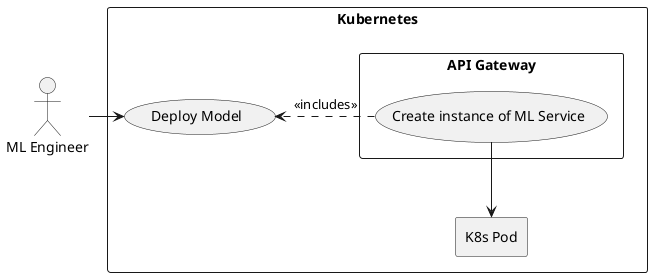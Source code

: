 @startuml

actor "ML Engineer" as mlengineer

rectangle "Kubernetes" as K8s {
  usecase "Deploy Model" as uc1
  rectangle "API Gateway" as System {
    usecase "Create instance of ML Service" as uc2
  }
  
  rectangle "K8s Pod" as K8Pod {
  }
}

mlengineer -R-> uc1
uc1 <.L. uc2 : <<includes>>
K8Pod <-U- uc2

@enduml
